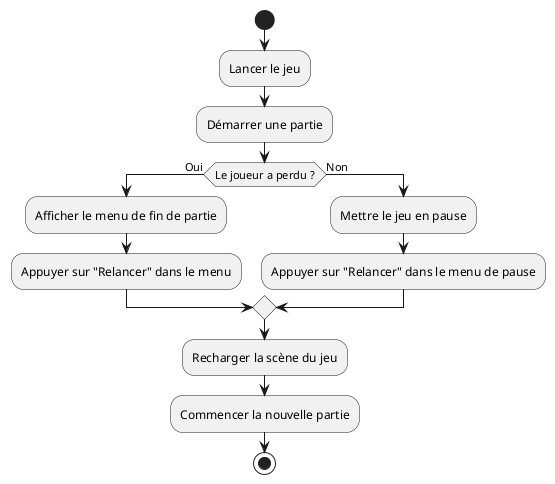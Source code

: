 @startuml restartActivity
start
:Lancer le jeu;
:Démarrer une partie;

if (Le joueur a perdu ?) then (Oui)
    :Afficher le menu de fin de partie;
    :Appuyer sur "Relancer" dans le menu;
else (Non)
    :Mettre le jeu en pause;
    :Appuyer sur "Relancer" dans le menu de pause;
endif

:Recharger la scène du jeu;
:Commencer la nouvelle partie;
stop
@enduml
